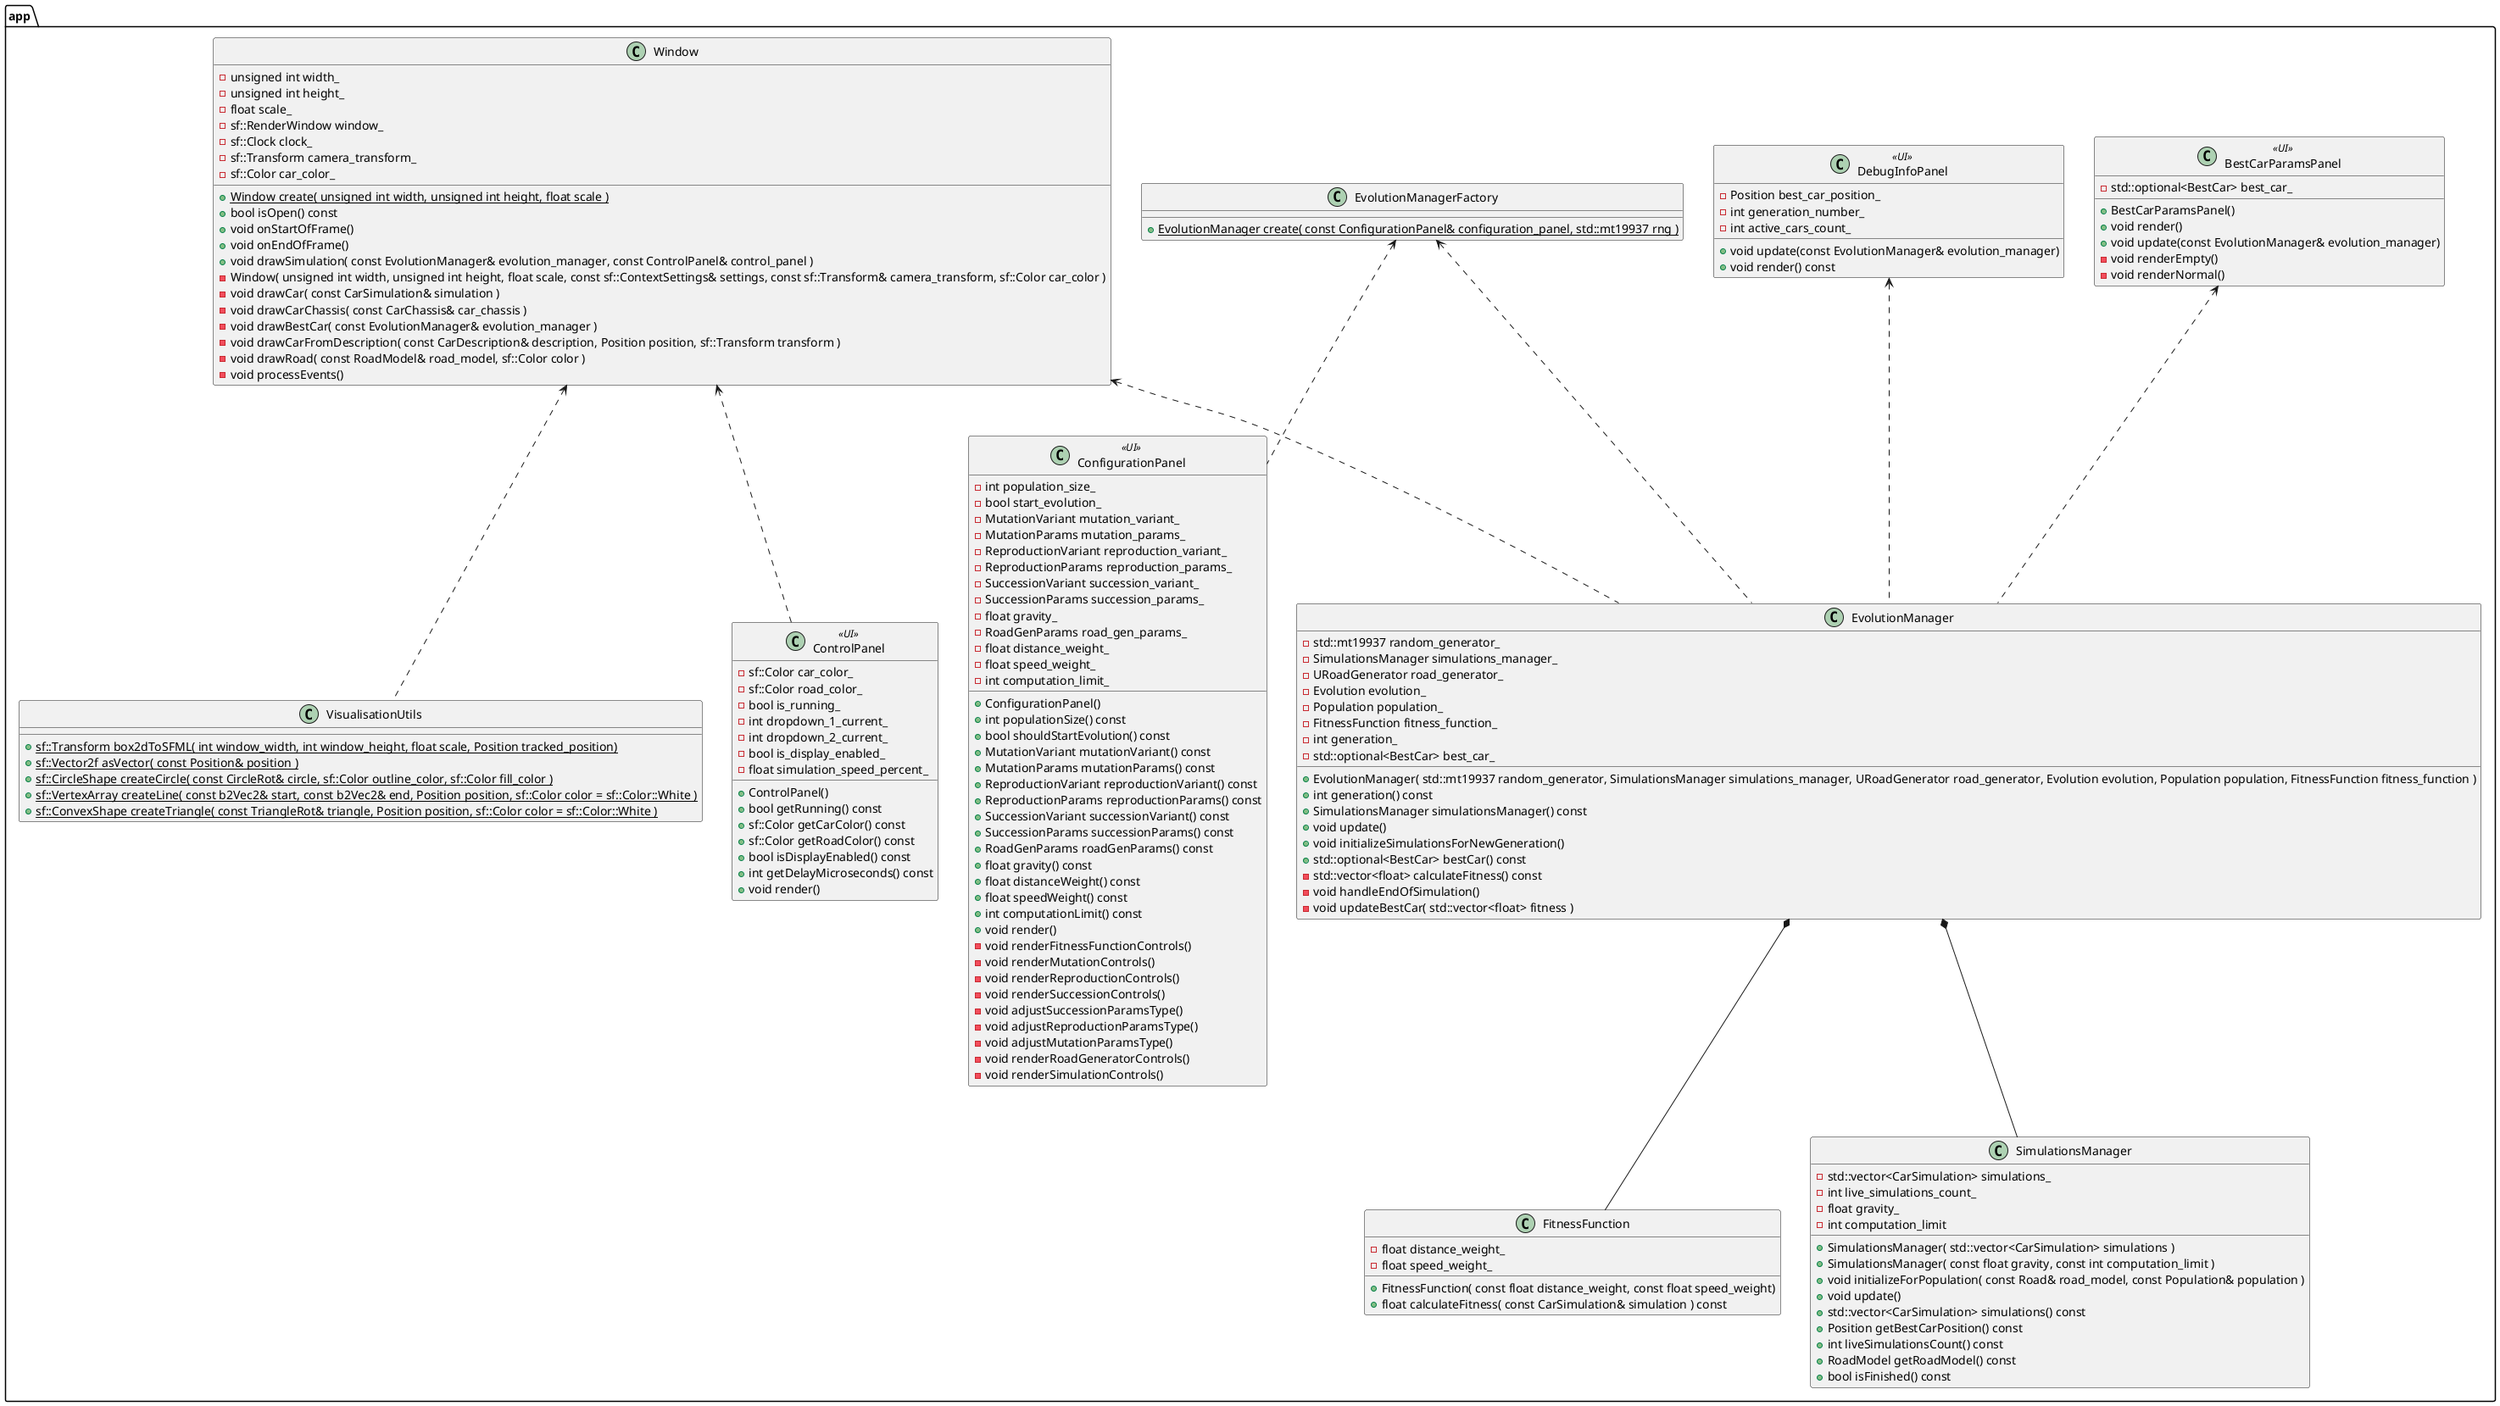 @startuml
'https://plantuml.com/class-diagram

package app {
    class BestCarParamsPanel <<UI>> {
        + BestCarParamsPanel()
        + void render()
        + void update(const EvolutionManager& evolution_manager)
        - void renderEmpty()
        - void renderNormal()
        - std::optional<BestCar> best_car_
    }

    class ConfigurationPanel <<UI>> {
        + ConfigurationPanel()
        + int populationSize() const
        + bool shouldStartEvolution() const
        + MutationVariant mutationVariant() const
        + MutationParams mutationParams() const
        + ReproductionVariant reproductionVariant() const
        + ReproductionParams reproductionParams() const
        + SuccessionVariant successionVariant() const
        + SuccessionParams successionParams() const
        + RoadGenParams roadGenParams() const
        + float gravity() const
        + float distanceWeight() const
        + float speedWeight() const
        + int computationLimit() const
        + void render()
        - void renderFitnessFunctionControls()
        - void renderMutationControls()
        - void renderReproductionControls()
        - void renderSuccessionControls()
        - void adjustSuccessionParamsType()
        - void adjustReproductionParamsType()
        - void adjustMutationParamsType()
        - void renderRoadGeneratorControls()
        - void renderSimulationControls()
        - int population_size_
        - bool start_evolution_
        - MutationVariant mutation_variant_
        - MutationParams mutation_params_
        - ReproductionVariant reproduction_variant_
        - ReproductionParams reproduction_params_
        - SuccessionVariant succession_variant_
        - SuccessionParams succession_params_
        - float gravity_
        - RoadGenParams road_gen_params_
        - float distance_weight_
        - float speed_weight_
        - int computation_limit_
    }

    class ControlPanel <<UI>> {
        + ControlPanel()
        + bool getRunning() const
        + sf::Color getCarColor() const
        + sf::Color getRoadColor() const
        + bool isDisplayEnabled() const
        + int getDelayMicroseconds() const
        + void render()
        - sf::Color car_color_
        - sf::Color road_color_
        - bool is_running_
        - int dropdown_1_current_
        - int dropdown_2_current_
        - bool is_display_enabled_
        - float simulation_speed_percent_
    }

    class DebugInfoPanel <<UI>> {
        + void update(const EvolutionManager& evolution_manager)
        + void render() const
        - Position best_car_position_
        - int generation_number_
        - int active_cars_count_
    }

    class EvolutionManager {
        + EvolutionManager( std::mt19937 random_generator, SimulationsManager simulations_manager, URoadGenerator road_generator, Evolution evolution, Population population, FitnessFunction fitness_function )
        + int generation() const
        + SimulationsManager simulationsManager() const
        + void update()
        + void initializeSimulationsForNewGeneration()
        + std::optional<BestCar> bestCar() const
        - std::vector<float> calculateFitness() const
        - void handleEndOfSimulation()
        - void updateBestCar( std::vector<float> fitness )
        - std::mt19937 random_generator_
        - SimulationsManager simulations_manager_
        - URoadGenerator road_generator_
        - Evolution evolution_
        - Population population_
        - FitnessFunction fitness_function_
        - int generation_
        - std::optional<BestCar> best_car_
    }

    class EvolutionManagerFactory {
        + {static} EvolutionManager create( const ConfigurationPanel& configuration_panel, std::mt19937 rng )
    }

    class FitnessFunction {
        + FitnessFunction( const float distance_weight, const float speed_weight)
        + float calculateFitness( const CarSimulation& simulation ) const
        - float distance_weight_
        - float speed_weight_
    }

    class SimulationsManager {
        + SimulationsManager( std::vector<CarSimulation> simulations )
        + SimulationsManager( const float gravity, const int computation_limit )
        + void initializeForPopulation( const Road& road_model, const Population& population )
        + void update()
        + std::vector<CarSimulation> simulations() const
        + Position getBestCarPosition() const
        + int liveSimulationsCount() const
        + RoadModel getRoadModel() const
        + bool isFinished() const
        - std::vector<CarSimulation> simulations_
        - int live_simulations_count_
        - float gravity_
        - int computation_limit
    }

    class VisualisationUtils {
        + {static} sf::Transform box2dToSFML( int window_width, int window_height, float scale, Position tracked_position)
        + {static} sf::Vector2f asVector( const Position& position )
        + {static} sf::CircleShape createCircle( const CircleRot& circle, sf::Color outline_color, sf::Color fill_color )
        + {static} sf::VertexArray createLine( const b2Vec2& start, const b2Vec2& end, Position position, sf::Color color = sf::Color::White )
        + {static} sf::ConvexShape createTriangle( const TriangleRot& triangle, Position position, sf::Color color = sf::Color::White )
    }

    class Window {
        + {static} Window create( unsigned int width, unsigned int height, float scale )
        + bool isOpen() const
        + void onStartOfFrame()
        + void onEndOfFrame()
        + void drawSimulation( const EvolutionManager& evolution_manager, const ControlPanel& control_panel )
        - Window( unsigned int width, unsigned int height, float scale, const sf::ContextSettings& settings, const sf::Transform& camera_transform, sf::Color car_color )
        - void drawCar( const CarSimulation& simulation )
        - void drawCarChassis( const CarChassis& car_chassis )
        - void drawBestCar( const EvolutionManager& evolution_manager )
        - void drawCarFromDescription( const CarDescription& description, Position position, sf::Transform transform )
        - void drawRoad( const RoadModel& road_model, sf::Color color )
        - void processEvents()
        - unsigned int width_
        - unsigned int height_
        - float scale_
        - sf::RenderWindow window_
        - sf::Clock clock_
        - sf::Transform camera_transform_
        - sf::Color car_color_
    }

    EvolutionManagerFactory <.. EvolutionManager
    EvolutionManagerFactory <.. ConfigurationPanel

    EvolutionManager *-- SimulationsManager
    EvolutionManager *-- FitnessFunction

    Window <.. VisualisationUtils
    Window <.. EvolutionManager
    Window <.. ControlPanel

    DebugInfoPanel <.. EvolutionManager
    BestCarParamsPanel <.. EvolutionManager
}

@enduml